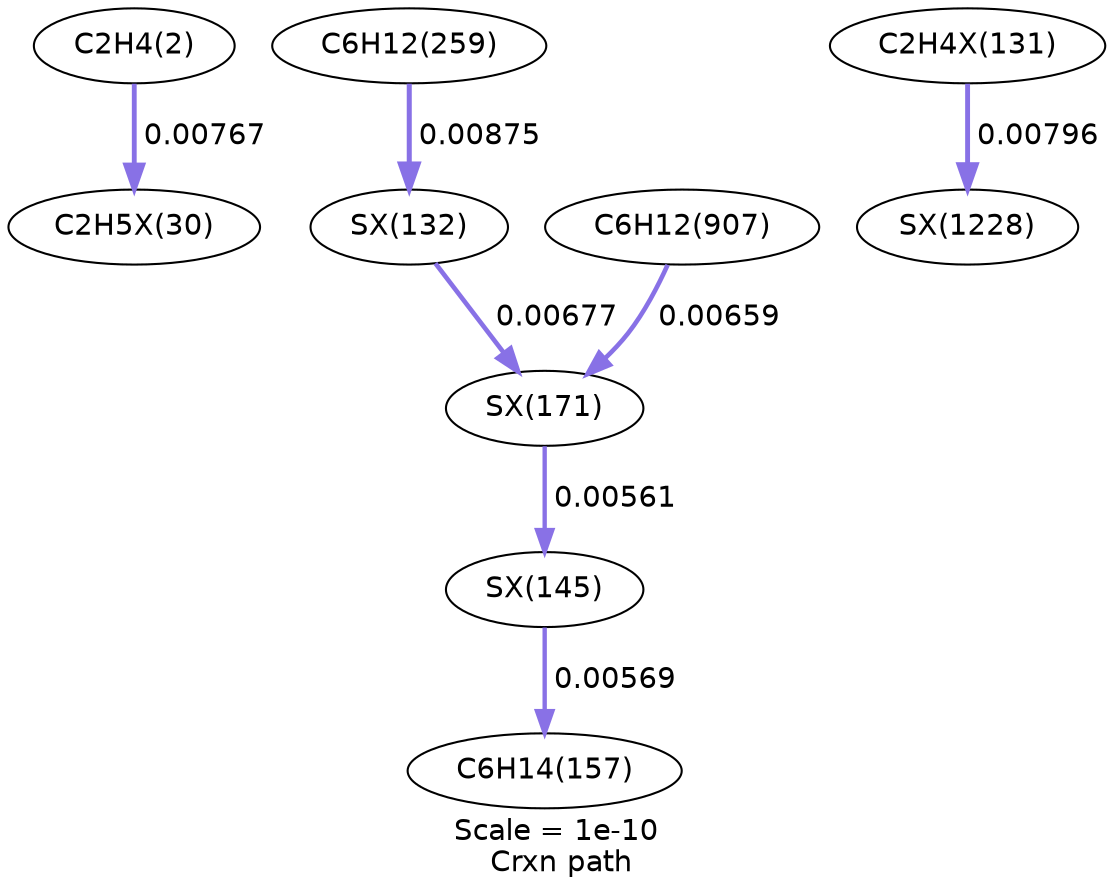 digraph reaction_paths {
center=1;
s5 -> s33[fontname="Helvetica", style="setlinewidth(2.32)", arrowsize=1.16, color="0.7, 0.508, 0.9"
, label=" 0.00767"];
s47 -> s15[fontname="Helvetica", style="setlinewidth(2.1)", arrowsize=1.05, color="0.7, 0.506, 0.9"
, label=" 0.00569"];
s48 -> s47[fontname="Helvetica", style="setlinewidth(2.09)", arrowsize=1.04, color="0.7, 0.506, 0.9"
, label=" 0.00561"];
s23 -> s46[fontname="Helvetica", style="setlinewidth(2.42)", arrowsize=1.21, color="0.7, 0.509, 0.9"
, label=" 0.00875"];
s46 -> s48[fontname="Helvetica", style="setlinewidth(2.23)", arrowsize=1.11, color="0.7, 0.507, 0.9"
, label=" 0.00677"];
s28 -> s48[fontname="Helvetica", style="setlinewidth(2.21)", arrowsize=1.1, color="0.7, 0.507, 0.9"
, label=" 0.00659"];
s45 -> s54[fontname="Helvetica", style="setlinewidth(2.35)", arrowsize=1.18, color="0.7, 0.508, 0.9"
, label=" 0.00796"];
s5 [ fontname="Helvetica", label="C2H4(2)"];
s15 [ fontname="Helvetica", label="C6H14(157)"];
s23 [ fontname="Helvetica", label="C6H12(259)"];
s28 [ fontname="Helvetica", label="C6H12(907)"];
s33 [ fontname="Helvetica", label="C2H5X(30)"];
s45 [ fontname="Helvetica", label="C2H4X(131)"];
s46 [ fontname="Helvetica", label="SX(132)"];
s47 [ fontname="Helvetica", label="SX(145)"];
s48 [ fontname="Helvetica", label="SX(171)"];
s54 [ fontname="Helvetica", label="SX(1228)"];
 label = "Scale = 1e-10\l Crxn path";
 fontname = "Helvetica";
}
